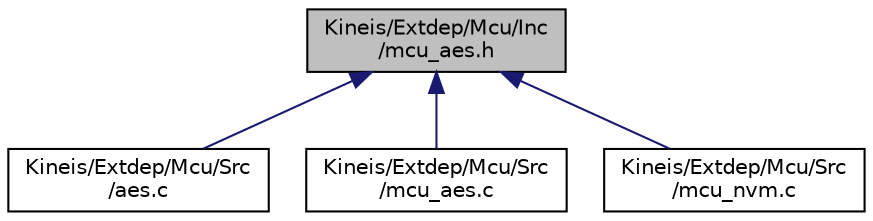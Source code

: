 digraph "Kineis/Extdep/Mcu/Inc/mcu_aes.h"
{
 // INTERACTIVE_SVG=YES
 // LATEX_PDF_SIZE
  edge [fontname="Helvetica",fontsize="10",labelfontname="Helvetica",labelfontsize="10"];
  node [fontname="Helvetica",fontsize="10",shape=record];
  Node1 [label="Kineis/Extdep/Mcu/Inc\l/mcu_aes.h",height=0.2,width=0.4,color="black", fillcolor="grey75", style="filled", fontcolor="black",tooltip="MCU wrapper for encryption/decryption wrappers utilities."];
  Node1 -> Node2 [dir="back",color="midnightblue",fontsize="10",style="solid",fontname="Helvetica"];
  Node2 [label="Kineis/Extdep/Mcu/Src\l/aes.c",height=0.2,width=0.4,color="black", fillcolor="white", style="filled",URL="$dd/d34/aes_8c.html",tooltip=" "];
  Node1 -> Node3 [dir="back",color="midnightblue",fontsize="10",style="solid",fontname="Helvetica"];
  Node3 [label="Kineis/Extdep/Mcu/Src\l/mcu_aes.c",height=0.2,width=0.4,color="black", fillcolor="white", style="filled",URL="$d7/de1/mcu__aes_8c.html",tooltip="MCU wrapper for encryption/decryption wrappers utilities."];
  Node1 -> Node4 [dir="back",color="midnightblue",fontsize="10",style="solid",fontname="Helvetica"];
  Node4 [label="Kineis/Extdep/Mcu/Src\l/mcu_nvm.c",height=0.2,width=0.4,color="black", fillcolor="white", style="filled",URL="$d6/d2f/mcu__nvm_8c.html",tooltip="MCU wrapper for any access to the non volatile memory accesses."];
}
